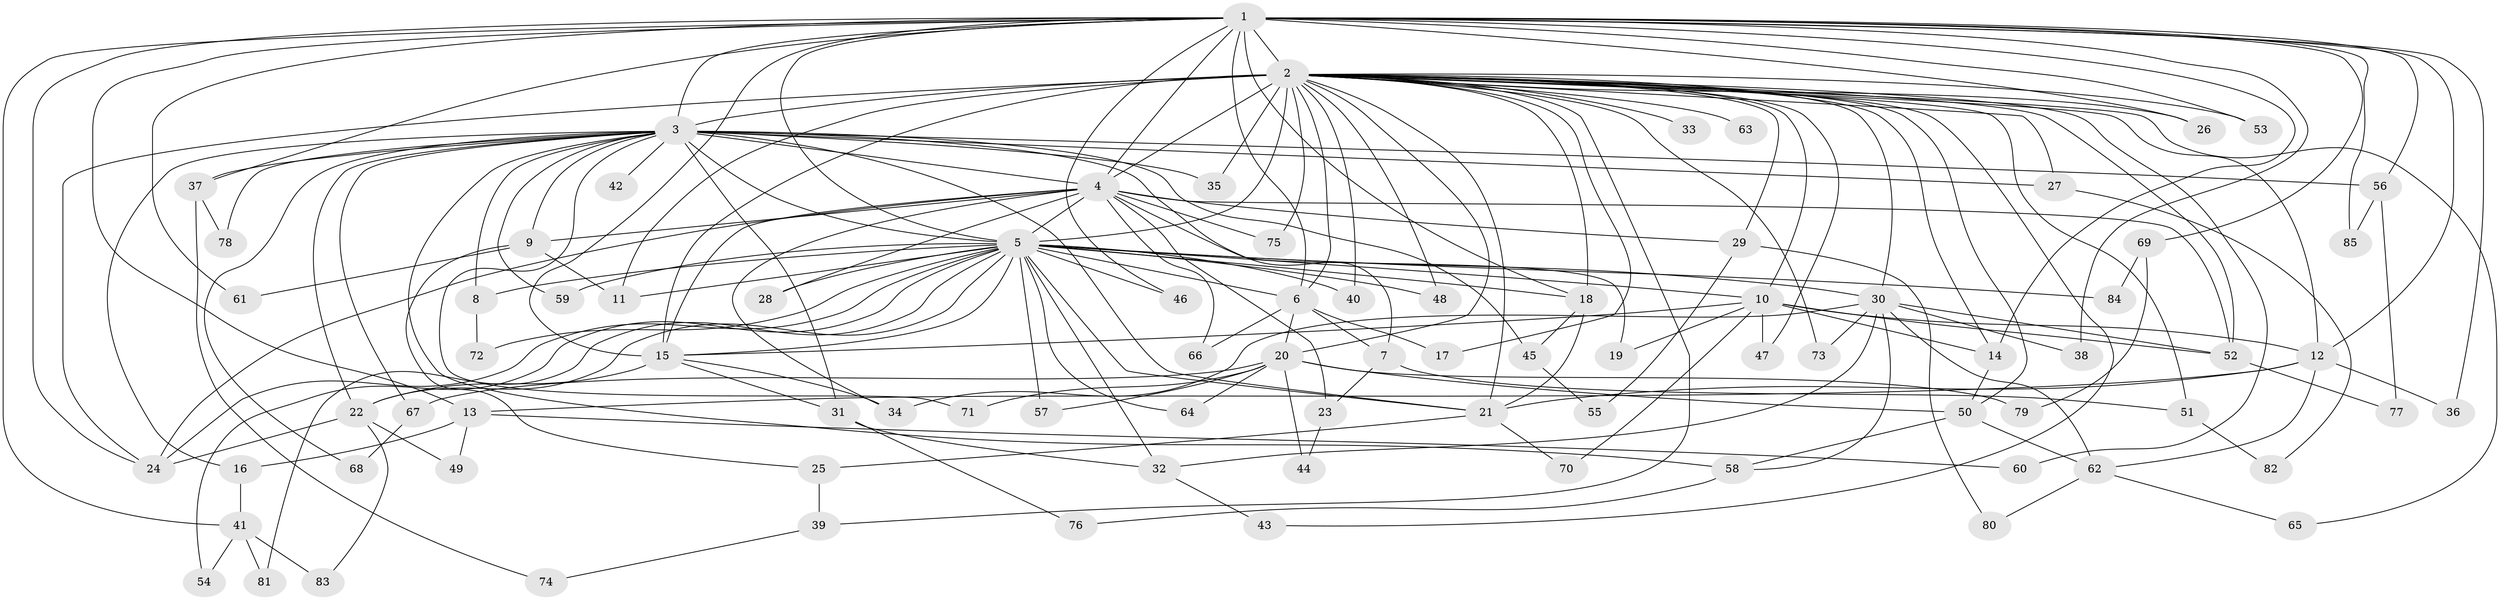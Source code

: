 // original degree distribution, {31: 0.0070921985815602835, 25: 0.0070921985815602835, 23: 0.014184397163120567, 14: 0.0070921985815602835, 21: 0.014184397163120567, 22: 0.0070921985815602835, 37: 0.0070921985815602835, 20: 0.0070921985815602835, 3: 0.1773049645390071, 7: 0.014184397163120567, 4: 0.1347517730496454, 8: 0.014184397163120567, 5: 0.0425531914893617, 2: 0.5319148936170213, 10: 0.0070921985815602835, 6: 0.0070921985815602835}
// Generated by graph-tools (version 1.1) at 2025/49/03/04/25 22:49:58]
// undirected, 85 vertices, 188 edges
graph export_dot {
  node [color=gray90,style=filled];
  1;
  2;
  3;
  4;
  5;
  6;
  7;
  8;
  9;
  10;
  11;
  12;
  13;
  14;
  15;
  16;
  17;
  18;
  19;
  20;
  21;
  22;
  23;
  24;
  25;
  26;
  27;
  28;
  29;
  30;
  31;
  32;
  33;
  34;
  35;
  36;
  37;
  38;
  39;
  40;
  41;
  42;
  43;
  44;
  45;
  46;
  47;
  48;
  49;
  50;
  51;
  52;
  53;
  54;
  55;
  56;
  57;
  58;
  59;
  60;
  61;
  62;
  63;
  64;
  65;
  66;
  67;
  68;
  69;
  70;
  71;
  72;
  73;
  74;
  75;
  76;
  77;
  78;
  79;
  80;
  81;
  82;
  83;
  84;
  85;
  1 -- 2 [weight=4.0];
  1 -- 3 [weight=3.0];
  1 -- 4 [weight=2.0];
  1 -- 5 [weight=1.0];
  1 -- 6 [weight=1.0];
  1 -- 12 [weight=1.0];
  1 -- 13 [weight=1.0];
  1 -- 14 [weight=2.0];
  1 -- 15 [weight=1.0];
  1 -- 18 [weight=1.0];
  1 -- 24 [weight=1.0];
  1 -- 26 [weight=1.0];
  1 -- 36 [weight=1.0];
  1 -- 37 [weight=1.0];
  1 -- 38 [weight=1.0];
  1 -- 41 [weight=1.0];
  1 -- 46 [weight=1.0];
  1 -- 53 [weight=1.0];
  1 -- 56 [weight=1.0];
  1 -- 61 [weight=1.0];
  1 -- 69 [weight=1.0];
  1 -- 85 [weight=1.0];
  2 -- 3 [weight=9.0];
  2 -- 4 [weight=18.0];
  2 -- 5 [weight=5.0];
  2 -- 6 [weight=2.0];
  2 -- 10 [weight=1.0];
  2 -- 11 [weight=2.0];
  2 -- 12 [weight=2.0];
  2 -- 14 [weight=2.0];
  2 -- 15 [weight=8.0];
  2 -- 17 [weight=1.0];
  2 -- 18 [weight=1.0];
  2 -- 20 [weight=2.0];
  2 -- 21 [weight=1.0];
  2 -- 24 [weight=1.0];
  2 -- 26 [weight=1.0];
  2 -- 27 [weight=1.0];
  2 -- 29 [weight=1.0];
  2 -- 30 [weight=2.0];
  2 -- 33 [weight=1.0];
  2 -- 35 [weight=3.0];
  2 -- 39 [weight=1.0];
  2 -- 40 [weight=1.0];
  2 -- 43 [weight=1.0];
  2 -- 47 [weight=1.0];
  2 -- 48 [weight=1.0];
  2 -- 50 [weight=1.0];
  2 -- 51 [weight=1.0];
  2 -- 52 [weight=2.0];
  2 -- 53 [weight=1.0];
  2 -- 60 [weight=1.0];
  2 -- 63 [weight=1.0];
  2 -- 65 [weight=1.0];
  2 -- 73 [weight=1.0];
  2 -- 75 [weight=1.0];
  3 -- 4 [weight=4.0];
  3 -- 5 [weight=3.0];
  3 -- 7 [weight=1.0];
  3 -- 8 [weight=1.0];
  3 -- 9 [weight=1.0];
  3 -- 16 [weight=1.0];
  3 -- 21 [weight=1.0];
  3 -- 22 [weight=1.0];
  3 -- 27 [weight=1.0];
  3 -- 31 [weight=1.0];
  3 -- 35 [weight=1.0];
  3 -- 37 [weight=1.0];
  3 -- 42 [weight=3.0];
  3 -- 45 [weight=1.0];
  3 -- 56 [weight=1.0];
  3 -- 58 [weight=2.0];
  3 -- 59 [weight=1.0];
  3 -- 67 [weight=1.0];
  3 -- 68 [weight=1.0];
  3 -- 71 [weight=1.0];
  3 -- 78 [weight=1.0];
  4 -- 5 [weight=2.0];
  4 -- 9 [weight=2.0];
  4 -- 15 [weight=1.0];
  4 -- 19 [weight=1.0];
  4 -- 23 [weight=1.0];
  4 -- 24 [weight=1.0];
  4 -- 28 [weight=1.0];
  4 -- 29 [weight=1.0];
  4 -- 34 [weight=1.0];
  4 -- 52 [weight=1.0];
  4 -- 66 [weight=1.0];
  4 -- 75 [weight=1.0];
  5 -- 6 [weight=1.0];
  5 -- 8 [weight=2.0];
  5 -- 10 [weight=1.0];
  5 -- 11 [weight=1.0];
  5 -- 15 [weight=2.0];
  5 -- 18 [weight=1.0];
  5 -- 21 [weight=1.0];
  5 -- 22 [weight=1.0];
  5 -- 24 [weight=1.0];
  5 -- 28 [weight=1.0];
  5 -- 30 [weight=1.0];
  5 -- 32 [weight=1.0];
  5 -- 40 [weight=1.0];
  5 -- 46 [weight=1.0];
  5 -- 48 [weight=2.0];
  5 -- 54 [weight=1.0];
  5 -- 57 [weight=1.0];
  5 -- 59 [weight=1.0];
  5 -- 64 [weight=1.0];
  5 -- 72 [weight=1.0];
  5 -- 81 [weight=1.0];
  5 -- 84 [weight=1.0];
  6 -- 7 [weight=1.0];
  6 -- 17 [weight=1.0];
  6 -- 20 [weight=1.0];
  6 -- 66 [weight=1.0];
  7 -- 23 [weight=1.0];
  7 -- 51 [weight=1.0];
  8 -- 72 [weight=1.0];
  9 -- 11 [weight=1.0];
  9 -- 25 [weight=1.0];
  9 -- 61 [weight=1.0];
  10 -- 12 [weight=1.0];
  10 -- 14 [weight=1.0];
  10 -- 15 [weight=1.0];
  10 -- 19 [weight=1.0];
  10 -- 47 [weight=1.0];
  10 -- 52 [weight=1.0];
  10 -- 70 [weight=1.0];
  12 -- 13 [weight=1.0];
  12 -- 21 [weight=1.0];
  12 -- 36 [weight=1.0];
  12 -- 62 [weight=1.0];
  13 -- 16 [weight=1.0];
  13 -- 49 [weight=1.0];
  13 -- 60 [weight=1.0];
  14 -- 50 [weight=1.0];
  15 -- 22 [weight=1.0];
  15 -- 31 [weight=1.0];
  15 -- 34 [weight=1.0];
  16 -- 41 [weight=1.0];
  18 -- 21 [weight=1.0];
  18 -- 45 [weight=1.0];
  20 -- 44 [weight=1.0];
  20 -- 50 [weight=1.0];
  20 -- 57 [weight=1.0];
  20 -- 64 [weight=1.0];
  20 -- 67 [weight=1.0];
  20 -- 71 [weight=1.0];
  20 -- 79 [weight=1.0];
  21 -- 25 [weight=1.0];
  21 -- 70 [weight=1.0];
  22 -- 24 [weight=1.0];
  22 -- 49 [weight=1.0];
  22 -- 83 [weight=1.0];
  23 -- 44 [weight=1.0];
  25 -- 39 [weight=1.0];
  27 -- 82 [weight=1.0];
  29 -- 55 [weight=1.0];
  29 -- 80 [weight=1.0];
  30 -- 32 [weight=1.0];
  30 -- 34 [weight=1.0];
  30 -- 38 [weight=1.0];
  30 -- 52 [weight=1.0];
  30 -- 58 [weight=1.0];
  30 -- 62 [weight=1.0];
  30 -- 73 [weight=1.0];
  31 -- 32 [weight=1.0];
  31 -- 76 [weight=1.0];
  32 -- 43 [weight=1.0];
  37 -- 74 [weight=1.0];
  37 -- 78 [weight=1.0];
  39 -- 74 [weight=1.0];
  41 -- 54 [weight=1.0];
  41 -- 81 [weight=1.0];
  41 -- 83 [weight=1.0];
  45 -- 55 [weight=1.0];
  50 -- 58 [weight=1.0];
  50 -- 62 [weight=1.0];
  51 -- 82 [weight=1.0];
  52 -- 77 [weight=1.0];
  56 -- 77 [weight=1.0];
  56 -- 85 [weight=1.0];
  58 -- 76 [weight=1.0];
  62 -- 65 [weight=1.0];
  62 -- 80 [weight=1.0];
  67 -- 68 [weight=1.0];
  69 -- 79 [weight=1.0];
  69 -- 84 [weight=1.0];
}
